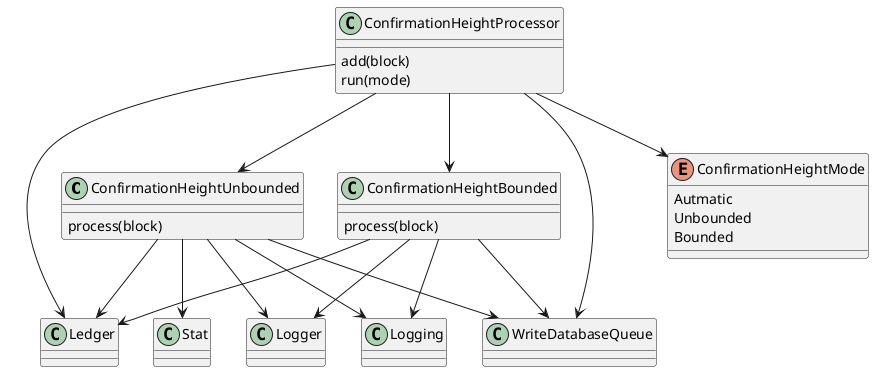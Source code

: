 @startuml "Confirmation Height"
class ConfirmationHeightUnbounded {
    process(block)
}

class ConfirmationHeightBounded{
    process(block)
}

class ConfirmationHeightProcessor{
    add(block)
    run(mode)
}
class Ledger
class Stat
class WriteDatabaseQueue
class Logging
class Logger

enum ConfirmationHeightMode{
    Autmatic
    Unbounded
    Bounded
}

ConfirmationHeightUnbounded --> Ledger
ConfirmationHeightUnbounded --> Stat
ConfirmationHeightUnbounded --> WriteDatabaseQueue
ConfirmationHeightUnbounded --> Logging
ConfirmationHeightUnbounded --> Logger

ConfirmationHeightBounded --> Ledger
ConfirmationHeightBounded --> WriteDatabaseQueue
ConfirmationHeightBounded --> Logging
ConfirmationHeightBounded --> Logger

ConfirmationHeightProcessor --> ConfirmationHeightBounded
ConfirmationHeightProcessor --> ConfirmationHeightUnbounded
ConfirmationHeightProcessor --> ConfirmationHeightMode
ConfirmationHeightProcessor --> Ledger
ConfirmationHeightProcessor --> WriteDatabaseQueue

@enduml